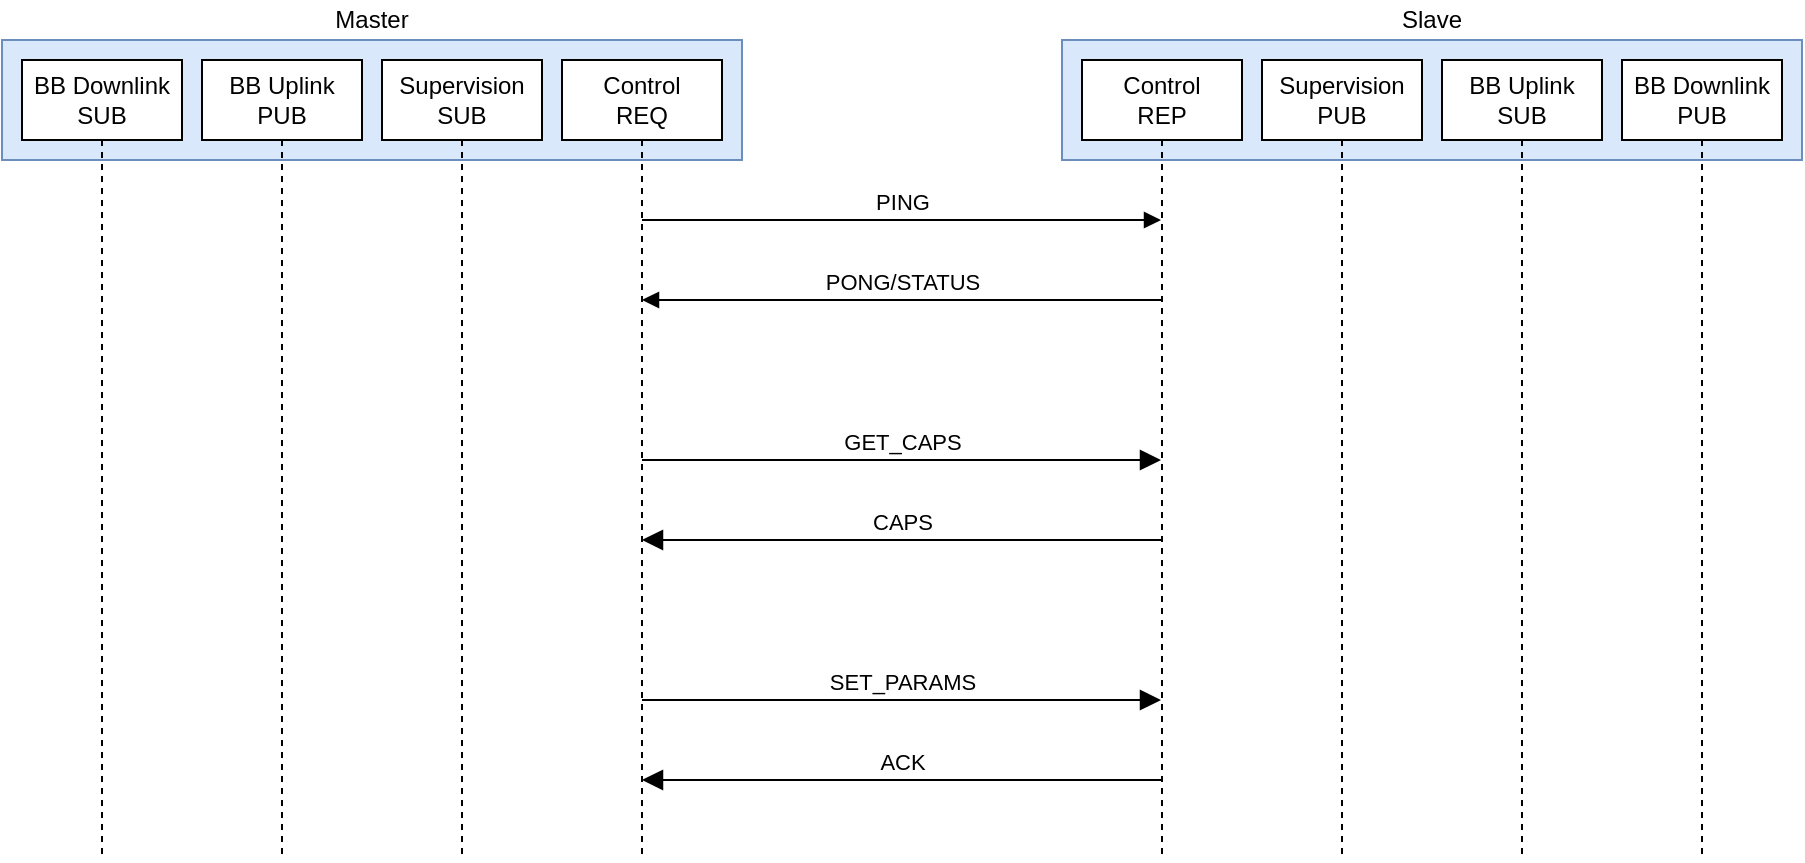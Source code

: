 <mxfile version="24.2.5" type="device">
  <diagram name="Page-1" id="2YBvvXClWsGukQMizWep">
    <mxGraphModel dx="1195" dy="703" grid="1" gridSize="10" guides="1" tooltips="1" connect="1" arrows="1" fold="1" page="1" pageScale="1" pageWidth="850" pageHeight="1100" math="0" shadow="0">
      <root>
        <mxCell id="0" />
        <mxCell id="1" parent="0" />
        <mxCell id="btJC5S6bEqUVheu3OWlQ-4" value="" style="rounded=0;whiteSpace=wrap;html=1;fillColor=#dae8fc;strokeColor=#6c8ebf;" vertex="1" parent="1">
          <mxGeometry x="880" y="70" width="370" height="60" as="geometry" />
        </mxCell>
        <mxCell id="btJC5S6bEqUVheu3OWlQ-2" value="" style="rounded=0;whiteSpace=wrap;html=1;fillColor=#dae8fc;strokeColor=#6c8ebf;" vertex="1" parent="1">
          <mxGeometry x="350" y="70" width="370" height="60" as="geometry" />
        </mxCell>
        <mxCell id="aM9ryv3xv72pqoxQDRHE-1" value="&lt;div&gt;Control&lt;br&gt;REQ&lt;/div&gt;" style="shape=umlLifeline;perimeter=lifelinePerimeter;whiteSpace=wrap;html=1;container=0;dropTarget=0;collapsible=0;recursiveResize=0;outlineConnect=0;portConstraint=eastwest;newEdgeStyle={&quot;edgeStyle&quot;:&quot;elbowEdgeStyle&quot;,&quot;elbow&quot;:&quot;vertical&quot;,&quot;curved&quot;:0,&quot;rounded&quot;:0};" parent="1" vertex="1">
          <mxGeometry x="630" y="80" width="80" height="400" as="geometry" />
        </mxCell>
        <mxCell id="aM9ryv3xv72pqoxQDRHE-5" value="&lt;div&gt;Control&lt;br&gt;REP&lt;/div&gt;" style="shape=umlLifeline;perimeter=lifelinePerimeter;whiteSpace=wrap;html=1;container=0;dropTarget=0;collapsible=0;recursiveResize=0;outlineConnect=0;portConstraint=eastwest;newEdgeStyle={&quot;edgeStyle&quot;:&quot;elbowEdgeStyle&quot;,&quot;elbow&quot;:&quot;vertical&quot;,&quot;curved&quot;:0,&quot;rounded&quot;:0};" parent="1" vertex="1">
          <mxGeometry x="890" y="80" width="80" height="400" as="geometry" />
        </mxCell>
        <mxCell id="aM9ryv3xv72pqoxQDRHE-7" value="PING" style="html=1;verticalAlign=bottom;endArrow=block;edgeStyle=elbowEdgeStyle;elbow=vertical;curved=0;rounded=0;endFill=1;" parent="1" source="aM9ryv3xv72pqoxQDRHE-1" target="aM9ryv3xv72pqoxQDRHE-5" edge="1">
          <mxGeometry relative="1" as="geometry">
            <mxPoint x="765" y="160" as="sourcePoint" />
            <Array as="points">
              <mxPoint x="850" y="160" />
            </Array>
            <mxPoint x="935" y="160" as="targetPoint" />
          </mxGeometry>
        </mxCell>
        <mxCell id="aM9ryv3xv72pqoxQDRHE-8" value="CAPS" style="html=1;verticalAlign=bottom;endArrow=block;endSize=8;edgeStyle=elbowEdgeStyle;elbow=vertical;curved=0;rounded=0;endFill=1;" parent="1" source="aM9ryv3xv72pqoxQDRHE-5" target="aM9ryv3xv72pqoxQDRHE-1" edge="1">
          <mxGeometry x="-0.002" relative="1" as="geometry">
            <mxPoint x="765" y="320" as="targetPoint" />
            <Array as="points">
              <mxPoint x="860" y="320" />
            </Array>
            <mxPoint x="935" y="320" as="sourcePoint" />
            <mxPoint as="offset" />
          </mxGeometry>
        </mxCell>
        <mxCell id="aM9ryv3xv72pqoxQDRHE-9" value="PONG/STATUS" style="html=1;verticalAlign=bottom;endArrow=block;edgeStyle=elbowEdgeStyle;elbow=vertical;curved=0;rounded=0;" parent="1" source="aM9ryv3xv72pqoxQDRHE-5" target="aM9ryv3xv72pqoxQDRHE-1" edge="1">
          <mxGeometry relative="1" as="geometry">
            <mxPoint x="935" y="200" as="sourcePoint" />
            <Array as="points">
              <mxPoint x="860" y="200" />
            </Array>
            <mxPoint x="770" y="200" as="targetPoint" />
          </mxGeometry>
        </mxCell>
        <mxCell id="aM9ryv3xv72pqoxQDRHE-10" value="GET_CAPS" style="html=1;verticalAlign=bottom;endArrow=block;endSize=8;edgeStyle=elbowEdgeStyle;elbow=vertical;curved=0;rounded=0;endFill=1;" parent="1" source="aM9ryv3xv72pqoxQDRHE-1" target="aM9ryv3xv72pqoxQDRHE-5" edge="1">
          <mxGeometry relative="1" as="geometry">
            <mxPoint x="940" y="280" as="targetPoint" />
            <Array as="points">
              <mxPoint x="850" y="280" />
            </Array>
            <mxPoint x="770" y="280" as="sourcePoint" />
          </mxGeometry>
        </mxCell>
        <mxCell id="btJC5S6bEqUVheu3OWlQ-5" value="&lt;div&gt;Supervision&lt;br&gt;PUB&lt;/div&gt;" style="shape=umlLifeline;perimeter=lifelinePerimeter;whiteSpace=wrap;html=1;container=0;dropTarget=0;collapsible=0;recursiveResize=0;outlineConnect=0;portConstraint=eastwest;newEdgeStyle={&quot;edgeStyle&quot;:&quot;elbowEdgeStyle&quot;,&quot;elbow&quot;:&quot;vertical&quot;,&quot;curved&quot;:0,&quot;rounded&quot;:0};" vertex="1" parent="1">
          <mxGeometry x="980" y="80" width="80" height="400" as="geometry" />
        </mxCell>
        <mxCell id="btJC5S6bEqUVheu3OWlQ-6" value="Master" style="text;html=1;align=center;verticalAlign=middle;whiteSpace=wrap;rounded=0;" vertex="1" parent="1">
          <mxGeometry x="505" y="50" width="60" height="20" as="geometry" />
        </mxCell>
        <mxCell id="btJC5S6bEqUVheu3OWlQ-7" value="Slave" style="text;html=1;align=center;verticalAlign=middle;whiteSpace=wrap;rounded=0;" vertex="1" parent="1">
          <mxGeometry x="1035" y="50" width="60" height="20" as="geometry" />
        </mxCell>
        <mxCell id="btJC5S6bEqUVheu3OWlQ-8" value="ACK" style="html=1;verticalAlign=bottom;endArrow=block;endSize=8;edgeStyle=elbowEdgeStyle;elbow=vertical;curved=0;rounded=0;endFill=1;" edge="1" parent="1" source="aM9ryv3xv72pqoxQDRHE-5" target="aM9ryv3xv72pqoxQDRHE-1">
          <mxGeometry relative="1" as="geometry">
            <mxPoint x="760" y="440" as="targetPoint" />
            <Array as="points">
              <mxPoint x="860" y="440" />
            </Array>
            <mxPoint x="940" y="440" as="sourcePoint" />
          </mxGeometry>
        </mxCell>
        <mxCell id="btJC5S6bEqUVheu3OWlQ-9" value="SET_PARAMS" style="html=1;verticalAlign=bottom;endArrow=block;endSize=8;edgeStyle=elbowEdgeStyle;elbow=vertical;curved=0;rounded=0;endFill=1;" edge="1" parent="1" source="aM9ryv3xv72pqoxQDRHE-1" target="aM9ryv3xv72pqoxQDRHE-5">
          <mxGeometry relative="1" as="geometry">
            <mxPoint x="940" y="400" as="targetPoint" />
            <Array as="points">
              <mxPoint x="850" y="400" />
            </Array>
            <mxPoint x="760" y="400" as="sourcePoint" />
          </mxGeometry>
        </mxCell>
        <mxCell id="btJC5S6bEqUVheu3OWlQ-10" value="&lt;div&gt;BB Uplink&lt;br&gt;SUB&lt;/div&gt;" style="shape=umlLifeline;perimeter=lifelinePerimeter;whiteSpace=wrap;html=1;container=0;dropTarget=0;collapsible=0;recursiveResize=0;outlineConnect=0;portConstraint=eastwest;newEdgeStyle={&quot;edgeStyle&quot;:&quot;elbowEdgeStyle&quot;,&quot;elbow&quot;:&quot;vertical&quot;,&quot;curved&quot;:0,&quot;rounded&quot;:0};" vertex="1" parent="1">
          <mxGeometry x="1070" y="80" width="80" height="400" as="geometry" />
        </mxCell>
        <mxCell id="btJC5S6bEqUVheu3OWlQ-11" value="&lt;div&gt;BB Downlink&lt;br&gt;PUB&lt;/div&gt;" style="shape=umlLifeline;perimeter=lifelinePerimeter;whiteSpace=wrap;html=1;container=0;dropTarget=0;collapsible=0;recursiveResize=0;outlineConnect=0;portConstraint=eastwest;newEdgeStyle={&quot;edgeStyle&quot;:&quot;elbowEdgeStyle&quot;,&quot;elbow&quot;:&quot;vertical&quot;,&quot;curved&quot;:0,&quot;rounded&quot;:0};" vertex="1" parent="1">
          <mxGeometry x="1160" y="80" width="80" height="400" as="geometry" />
        </mxCell>
        <mxCell id="btJC5S6bEqUVheu3OWlQ-12" value="&lt;div&gt;Supervision&lt;br&gt;SUB&lt;/div&gt;" style="shape=umlLifeline;perimeter=lifelinePerimeter;whiteSpace=wrap;html=1;container=0;dropTarget=0;collapsible=0;recursiveResize=0;outlineConnect=0;portConstraint=eastwest;newEdgeStyle={&quot;edgeStyle&quot;:&quot;elbowEdgeStyle&quot;,&quot;elbow&quot;:&quot;vertical&quot;,&quot;curved&quot;:0,&quot;rounded&quot;:0};" vertex="1" parent="1">
          <mxGeometry x="540" y="80" width="80" height="400" as="geometry" />
        </mxCell>
        <mxCell id="btJC5S6bEqUVheu3OWlQ-13" value="&lt;div&gt;BB Uplink&lt;br&gt;PUB&lt;/div&gt;" style="shape=umlLifeline;perimeter=lifelinePerimeter;whiteSpace=wrap;html=1;container=0;dropTarget=0;collapsible=0;recursiveResize=0;outlineConnect=0;portConstraint=eastwest;newEdgeStyle={&quot;edgeStyle&quot;:&quot;elbowEdgeStyle&quot;,&quot;elbow&quot;:&quot;vertical&quot;,&quot;curved&quot;:0,&quot;rounded&quot;:0};" vertex="1" parent="1">
          <mxGeometry x="450" y="80" width="80" height="400" as="geometry" />
        </mxCell>
        <mxCell id="btJC5S6bEqUVheu3OWlQ-14" value="&lt;div&gt;BB Downlink&lt;br&gt;SUB&lt;/div&gt;" style="shape=umlLifeline;perimeter=lifelinePerimeter;whiteSpace=wrap;html=1;container=0;dropTarget=0;collapsible=0;recursiveResize=0;outlineConnect=0;portConstraint=eastwest;newEdgeStyle={&quot;edgeStyle&quot;:&quot;elbowEdgeStyle&quot;,&quot;elbow&quot;:&quot;vertical&quot;,&quot;curved&quot;:0,&quot;rounded&quot;:0};" vertex="1" parent="1">
          <mxGeometry x="360" y="80" width="80" height="400" as="geometry" />
        </mxCell>
      </root>
    </mxGraphModel>
  </diagram>
</mxfile>
